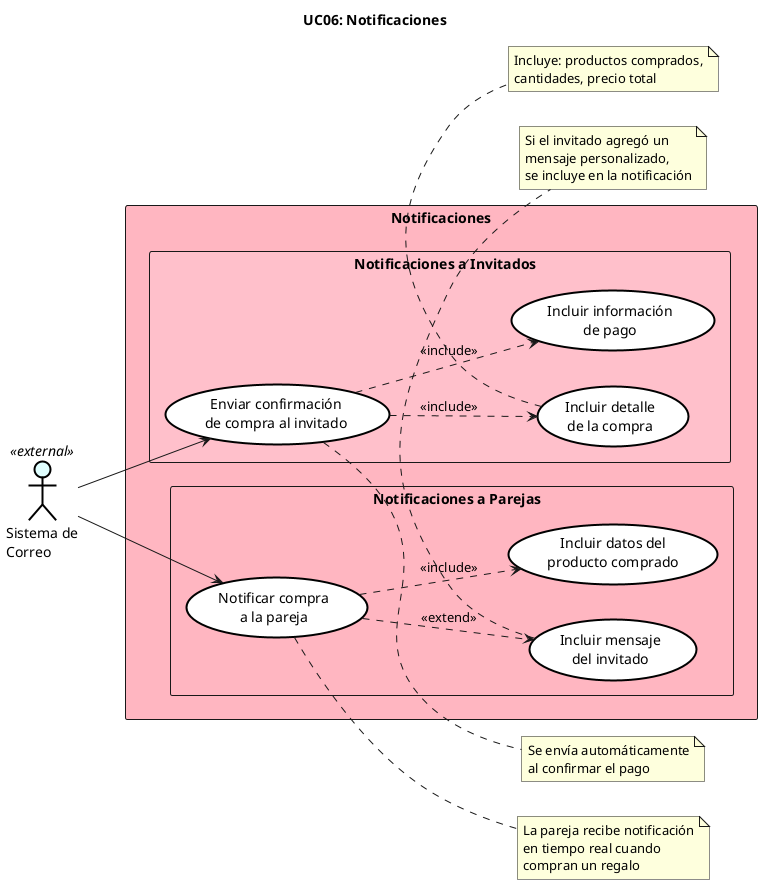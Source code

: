@startuml moduloNotificaciones
left to right direction
skinparam packageStyle rectangle

skinparam usecase {
    BackgroundColor White
    BorderColor Black
    BorderThickness 2
}

skinparam actor {
    BackgroundColor White
    BorderColor Black
    BorderThickness 2
}

title UC06: Notificaciones

' ===== ACTORES =====
actor "Sistema de\nCorreo" as SistemaCorreo <<external>> #LightCyan

' ===== CASOS DE USO =====
package "Notificaciones" #LightPink {
  
  package "   Notificaciones a Invitados" #Pink {
    usecase (Enviar confirmación\nde compra al invitado) as UC50
    usecase (Incluir detalle\nde la compra) as UC50a
    usecase (Incluir información\nde pago) as UC50b
  }
  
  package "   Notificaciones a Parejas" #LightPink {
    usecase (Notificar compra\na la pareja) as UC51
    usecase (Incluir datos del\nproducto comprado) as UC51a
    usecase (Incluir mensaje\ndel invitado) as UC51b
  }
}

' ===== RELACIONES =====

' Actores
SistemaCorreo --> UC50
SistemaCorreo --> UC51

' Relaciones entre casos de uso
UC50 ..> UC50a : <<include>>
UC50 ..> UC50b : <<include>>

UC51 ..> UC51a : <<include>>
UC51 ..> UC51b : <<extend>>

note right of UC50
  Se envía automáticamente
  al confirmar el pago
end note

note bottom of UC50a
  Incluye: productos comprados,
  cantidades, precio total
end note

note right of UC51
  La pareja recibe notificación
  en tiempo real cuando
  compran un regalo
end note

note bottom of UC51b
  Si el invitado agregó un
  mensaje personalizado,
  se incluye en la notificación
end note

@enduml